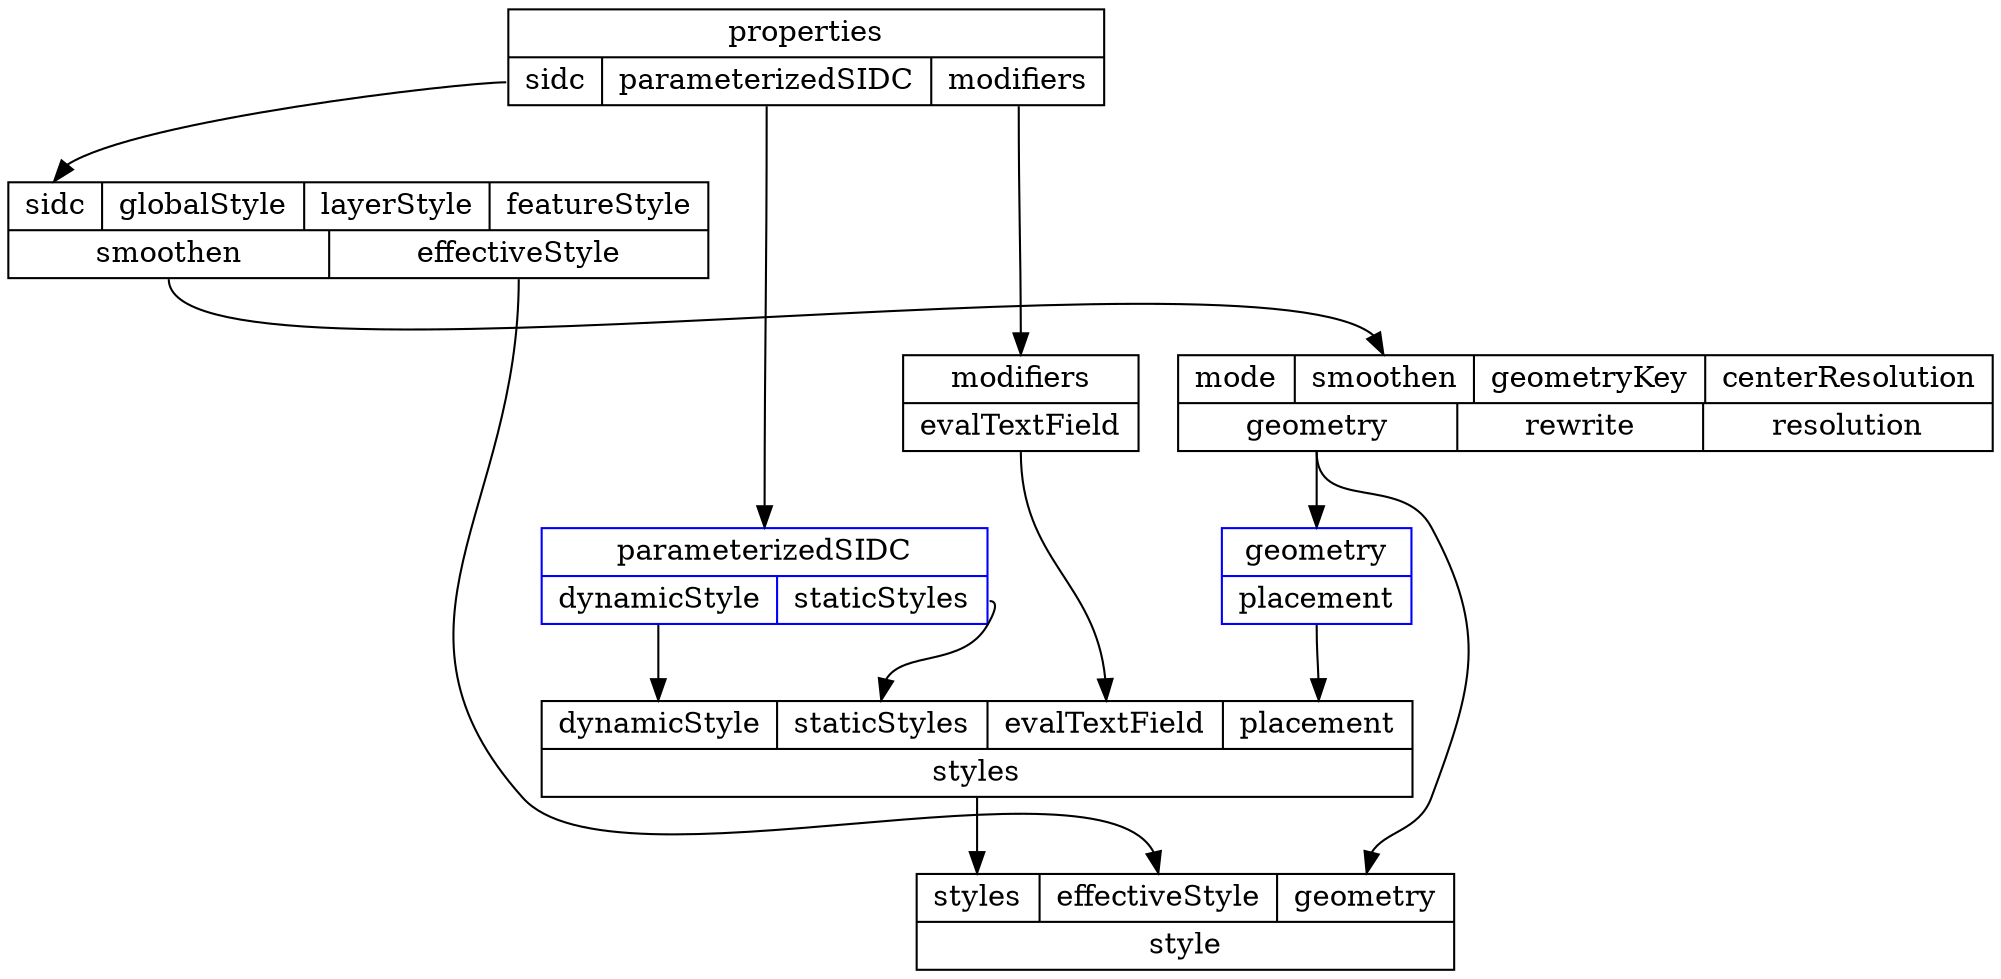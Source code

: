 digraph structs {
  node [shape=record];
  SIDC [label="{properties|{<sidc> sidc|<parameterizedSIDC> parameterizedSIDC|<modifiers> modifiers}}"];
  EVAL_TEXT_FIELD [label="{<modifiers> modifiers|{<evalTextField> evalTextField}}"];
  EFFECTIVE_STYLE [label="{{<sidc> sidc|globalStyle|layerStyle|featureStyle}|{<smoothen> smoothen|<effectiveStyle> effectiveStyle}}"];
  GEOMETRY [label="{{mode|<smoothen> smoothen|geometryKey|centerResolution}|{<geometry> geometry|rewrite|resolution}}"];
  STYLES [label="{{<dynamicStyle> dynamicStyle|<staticStyles> staticStyles|<evalTextField> evalTextField|<placement> placement}|{<styles> styles}}"];
  STYLE [label="{{<styles> styles|<effectiveStyle> effectiveStyle|<geometry> geometry}|{style}}"];
  XYZ [color=blue, label="{{<parameterizedSIDC> parameterizedSIDC}|{<dynamicStyle> dynamicStyle|<staticStyles> staticStyles}}"];
  PLACEMENT [color=blue, label="{{<geometry> geometry}|{<placement> placement}}"];

  SIDC:modifiers -> EVAL_TEXT_FIELD:modifiers;
  SIDC:sidc -> EFFECTIVE_STYLE:sidc;
  EFFECTIVE_STYLE:smoothen -> GEOMETRY:smoothen;
  SIDC:parameterizedSIDC -> XYZ:parameterizedSIDC;
  GEOMETRY:geometry -> PLACEMENT:geometry:n;
  XYZ:dynamicStyle -> STYLES:dynamicStyle;
  XYZ:staticStyles -> STYLES:staticStyles;
  EVAL_TEXT_FIELD:evalTextField -> STYLES:evalTextField;
  PLACEMENT:placement:s -> STYLES:placement;
  STYLES:styles -> STYLE:styles;
  EFFECTIVE_STYLE:effectiveStyle -> STYLE:effectiveStyle;
  GEOMETRY:geometry -> STYLE:geometry:n;
}
